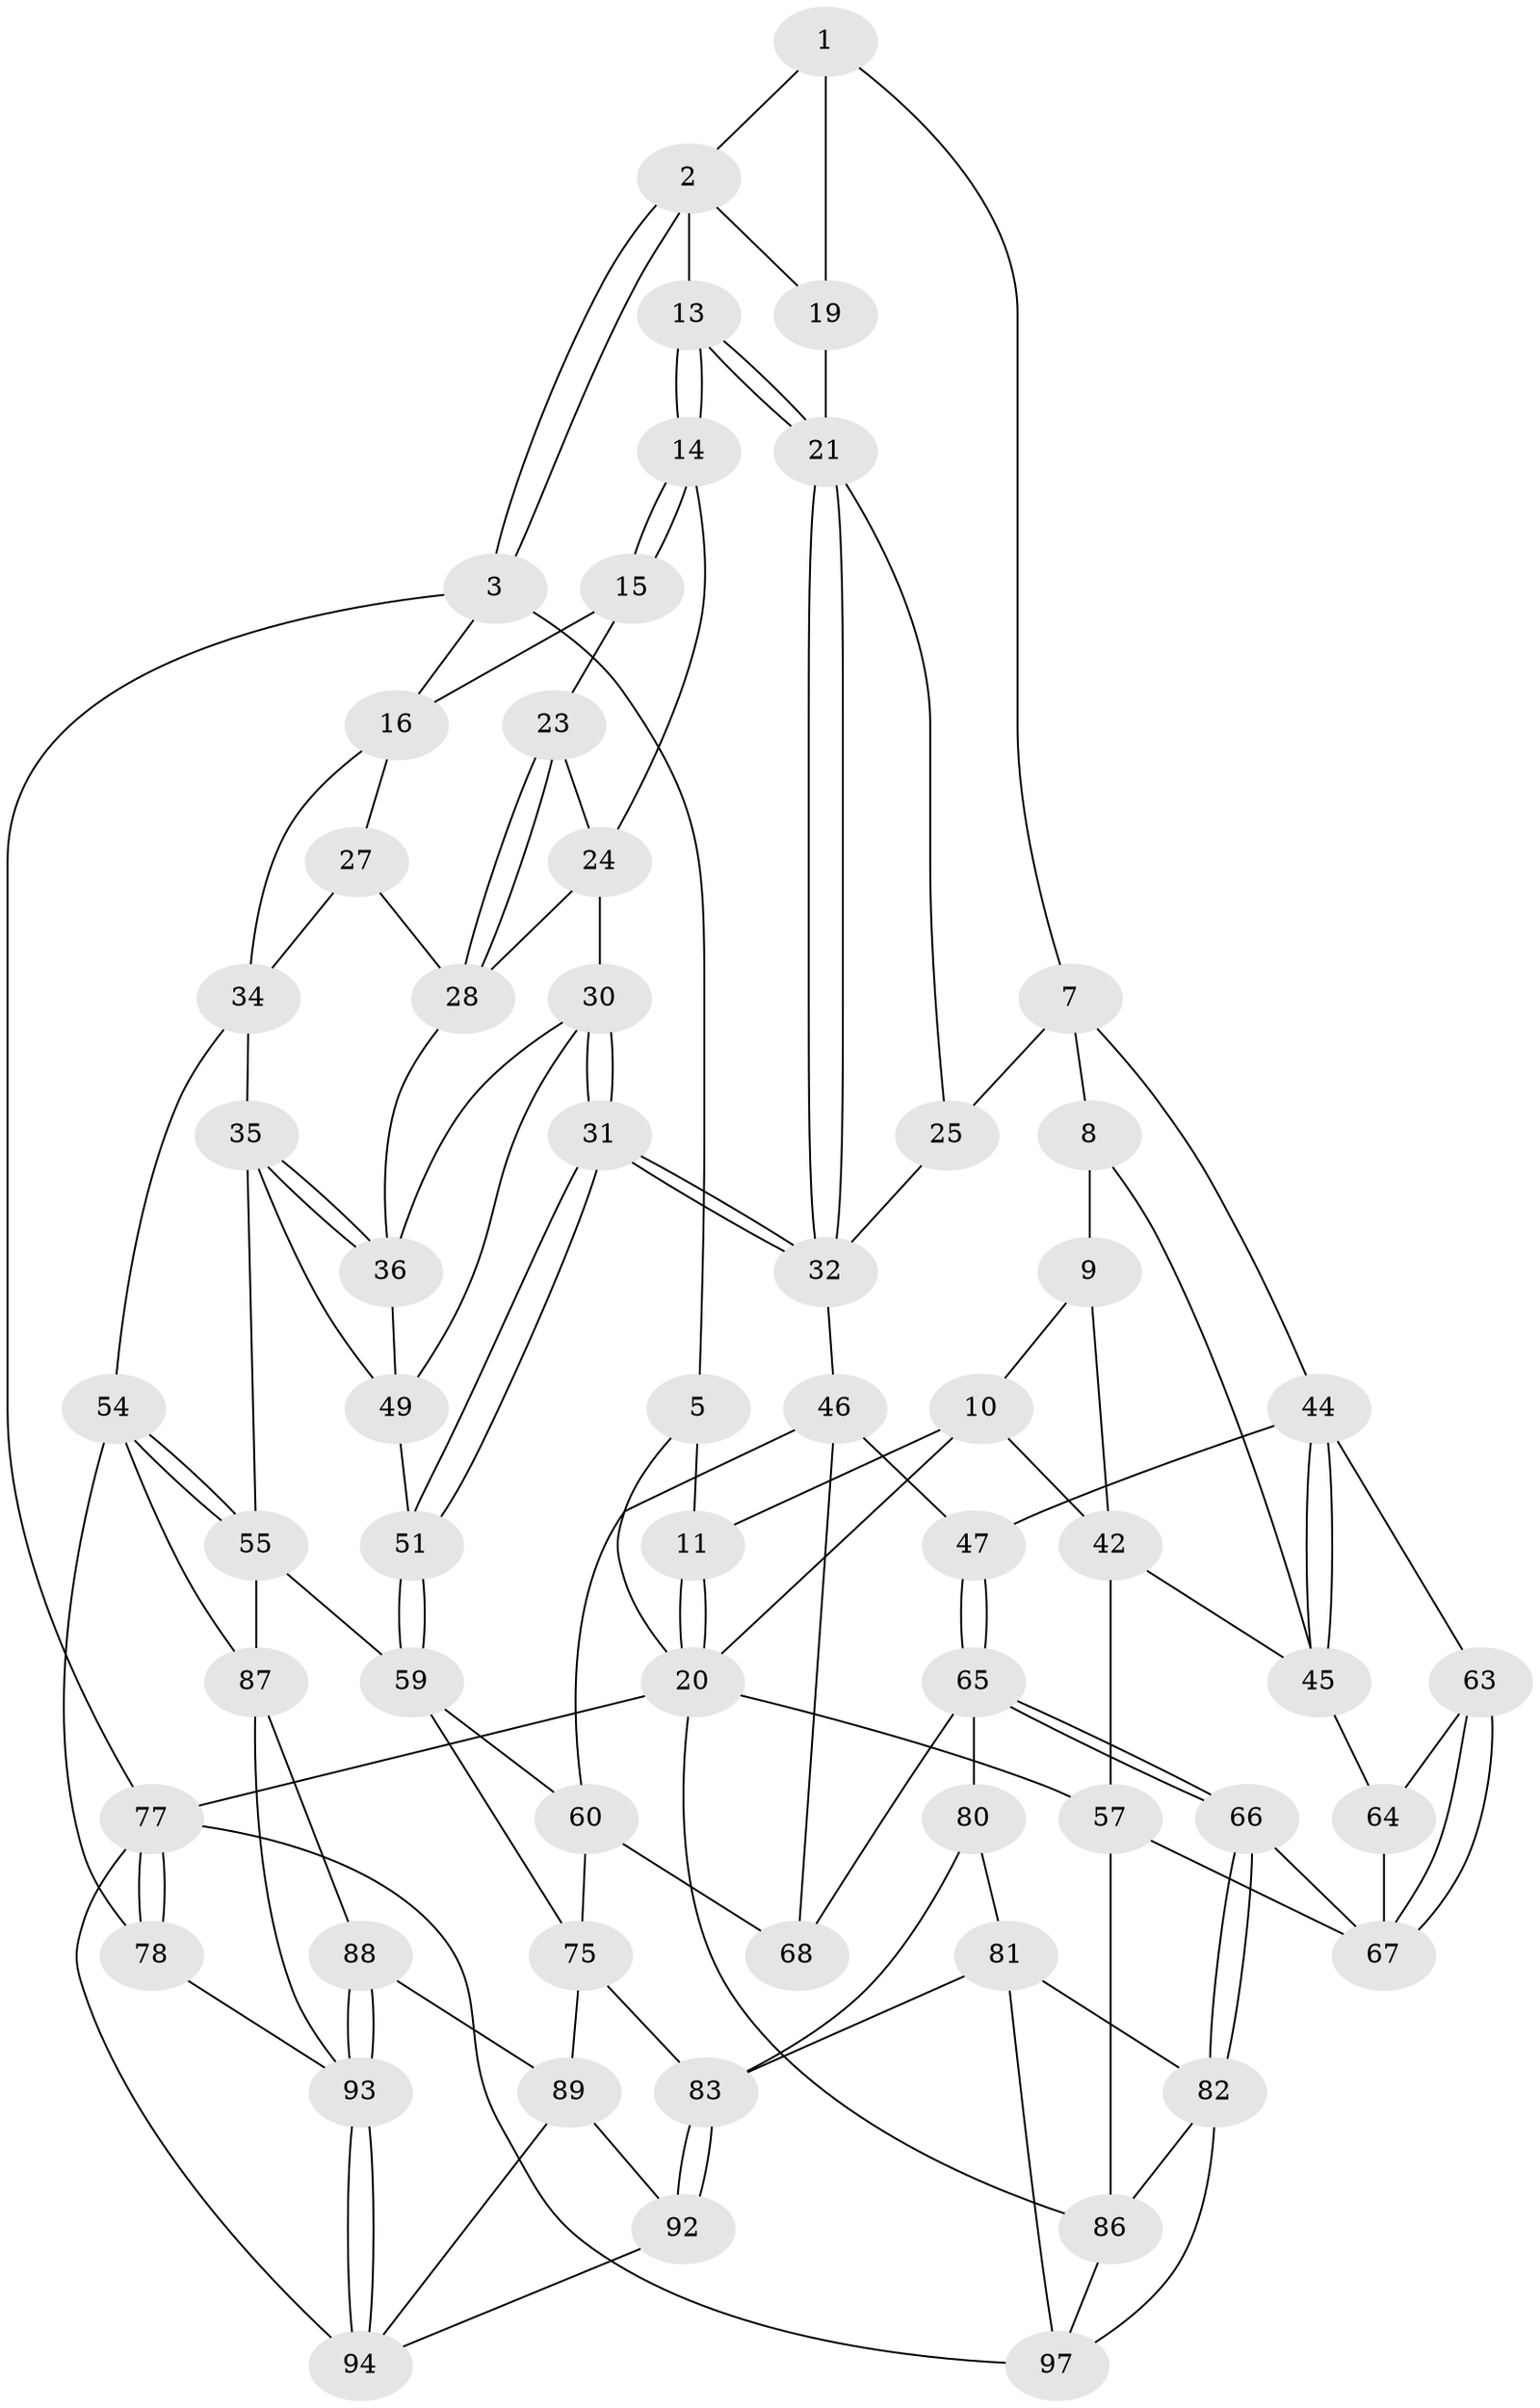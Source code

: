 // original degree distribution, {3: 0.0297029702970297, 5: 0.504950495049505, 4: 0.2376237623762376, 6: 0.22772277227722773}
// Generated by graph-tools (version 1.1) at 2025/38/02/21/25 10:38:57]
// undirected, 60 vertices, 132 edges
graph export_dot {
graph [start="1"]
  node [color=gray90,style=filled];
  1 [pos="+0.28515352296553526+0",super="+6"];
  2 [pos="+0.4331630231835298+0",super="+12"];
  3 [pos="+0.8889574128862471+0",super="+4"];
  5 [pos="+0.2618443135975981+0"];
  7 [pos="+0.19056264143572058+0.29238661193560145",super="+26"];
  8 [pos="+0.15678885127110997+0.28163801940617533",super="+43"];
  9 [pos="+0.14669403577068454+0.27463581808534127",super="+41"];
  10 [pos="+0.13664579424267234+0.26612549593527596",super="+38"];
  11 [pos="+0.12528579244396215+0.04739584461514749"];
  13 [pos="+0.6080288562389459+0.22018046306993994"];
  14 [pos="+0.7416533597882513+0.19169576196615537"];
  15 [pos="+0.840737980021818+0",super="+18"];
  16 [pos="+1+0.26708134039241116",super="+17"];
  19 [pos="+0.3227815808604671+0.22227551112523655"];
  20 [pos="+0+0.14549774761260198",super="+58"];
  21 [pos="+0.5909248747612772+0.2756090525854827",super="+22"];
  23 [pos="+0.8564415383127932+0.240186838153932"];
  24 [pos="+0.7422870088660505+0.19218291757670955",super="+29"];
  25 [pos="+0.38956399634971894+0.3851674463876648"];
  27 [pos="+0.8908064790982572+0.34939074711182017"];
  28 [pos="+0.8813582190957925+0.3485818210482742",super="+33"];
  30 [pos="+0.7433241310338453+0.42959099585490496",super="+40"];
  31 [pos="+0.6563854788285028+0.4722278911641629"];
  32 [pos="+0.5816858642887263+0.385313009595057",super="+39"];
  34 [pos="+1+0.4374507805857779",super="+53"];
  35 [pos="+0.9082713660047134+0.45735084364074663",super="+52"];
  36 [pos="+0.8958186164333349+0.44416323102224486",super="+37"];
  42 [pos="+0+0.47125373171829954",super="+56"];
  44 [pos="+0.22633045981398794+0.47483146391359127",super="+48"];
  45 [pos="+0.08631760402734441+0.5274690626521342",super="+62"];
  46 [pos="+0.4294866620537778+0.47236803834737195",super="+61"];
  47 [pos="+0.3447818333048181+0.520716770877336"];
  49 [pos="+0.8209643771103853+0.47329915036189446",super="+50"];
  51 [pos="+0.6692566146654608+0.5320589166153276"];
  54 [pos="+1+0.7222695419221687",super="+79"];
  55 [pos="+0.9032783508563966+0.6498507849750551",super="+70"];
  57 [pos="+0+0.8893203950016063",super="+73"];
  59 [pos="+0.6406486758527178+0.5955734205653719",super="+71"];
  60 [pos="+0.595419826381966+0.615403727156529",super="+74"];
  63 [pos="+0.21419426107378212+0.555914159137836"];
  64 [pos="+0.08688527450802344+0.6229525975446796"];
  65 [pos="+0.34660260489230743+0.6788635151249199",super="+69"];
  66 [pos="+0.2644669945215461+0.707898945005179"];
  67 [pos="+0.22465053044613+0.7050682927343888",super="+72"];
  68 [pos="+0.4379379102825484+0.6798316002668168"];
  75 [pos="+0.6651925823463439+0.786903079590213",super="+76"];
  77 [pos="+1+1",super="+99"];
  78 [pos="+1+1"];
  80 [pos="+0.40224145468896905+0.8404402830246938"];
  81 [pos="+0.36585757816013814+0.8632780246856545",super="+96"];
  82 [pos="+0.3077160106388174+0.8709630621169098",super="+85"];
  83 [pos="+0.5476750052826336+0.8491098714028985",super="+84"];
  86 [pos="+0.18353443283354612+0.9508307356775872",super="+101"];
  87 [pos="+0.8054213614270823+0.7952189589557082",super="+90"];
  88 [pos="+0.7639054992607577+0.8524497792092491"];
  89 [pos="+0.6975445946037112+0.8316483779790893",super="+91"];
  92 [pos="+0.5714808042693315+0.908742014765978"];
  93 [pos="+0.753407299570818+0.9255109348516406",super="+95"];
  94 [pos="+0.7532624818715258+0.9255899926570367",super="+98"];
  97 [pos="+0.39650318406193374+1",super="+100"];
  1 -- 2;
  1 -- 19;
  1 -- 7;
  2 -- 3;
  2 -- 3;
  2 -- 19;
  2 -- 13;
  3 -- 16;
  3 -- 5;
  3 -- 77;
  5 -- 11;
  5 -- 20;
  7 -- 8;
  7 -- 25;
  7 -- 44;
  8 -- 9 [weight=2];
  8 -- 45;
  9 -- 10;
  9 -- 42;
  10 -- 11;
  10 -- 20;
  10 -- 42;
  11 -- 20;
  11 -- 20;
  13 -- 14;
  13 -- 14;
  13 -- 21;
  13 -- 21;
  14 -- 15;
  14 -- 15;
  14 -- 24;
  15 -- 16;
  15 -- 23;
  16 -- 27;
  16 -- 34;
  19 -- 21;
  20 -- 57;
  20 -- 77;
  20 -- 86;
  21 -- 32;
  21 -- 32;
  21 -- 25;
  23 -- 24;
  23 -- 28;
  23 -- 28;
  24 -- 30;
  24 -- 28;
  25 -- 32;
  27 -- 28;
  27 -- 34;
  28 -- 36;
  30 -- 31;
  30 -- 31;
  30 -- 49;
  30 -- 36;
  31 -- 32;
  31 -- 32;
  31 -- 51;
  31 -- 51;
  32 -- 46;
  34 -- 35;
  34 -- 54;
  35 -- 36;
  35 -- 36;
  35 -- 49;
  35 -- 55;
  36 -- 49;
  42 -- 57;
  42 -- 45;
  44 -- 45;
  44 -- 45;
  44 -- 63;
  44 -- 47;
  45 -- 64;
  46 -- 47;
  46 -- 60;
  46 -- 68;
  47 -- 65;
  47 -- 65;
  49 -- 51;
  51 -- 59;
  51 -- 59;
  54 -- 55;
  54 -- 55;
  54 -- 78;
  54 -- 87;
  55 -- 59;
  55 -- 87;
  57 -- 86;
  57 -- 67;
  59 -- 60;
  59 -- 75;
  60 -- 68;
  60 -- 75;
  63 -- 64;
  63 -- 67;
  63 -- 67;
  64 -- 67;
  65 -- 66;
  65 -- 66;
  65 -- 80;
  65 -- 68;
  66 -- 67;
  66 -- 82;
  66 -- 82;
  75 -- 89;
  75 -- 83;
  77 -- 78;
  77 -- 78;
  77 -- 94;
  77 -- 97;
  78 -- 93;
  80 -- 81;
  80 -- 83;
  81 -- 82;
  81 -- 83;
  81 -- 97;
  82 -- 97;
  82 -- 86;
  83 -- 92;
  83 -- 92;
  86 -- 97;
  87 -- 88;
  87 -- 93;
  88 -- 89;
  88 -- 93;
  88 -- 93;
  89 -- 92;
  89 -- 94;
  92 -- 94;
  93 -- 94;
  93 -- 94;
}
